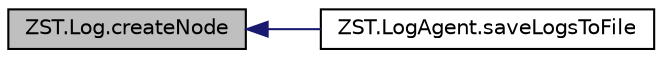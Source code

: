 digraph "ZST.Log.createNode"
{
  edge [fontname="Helvetica",fontsize="10",labelfontname="Helvetica",labelfontsize="10"];
  node [fontname="Helvetica",fontsize="10",shape=record];
  rankdir="LR";
  Node1 [label="ZST.Log.createNode",height=0.2,width=0.4,color="black", fillcolor="grey75", style="filled", fontcolor="black"];
  Node1 -> Node2 [dir="back",color="midnightblue",fontsize="10",style="solid"];
  Node2 [label="ZST.LogAgent.saveLogsToFile",height=0.2,width=0.4,color="black", fillcolor="white", style="filled",URL="$class_z_s_t_1_1_log_agent.html#a97f26bbd103d88b925de8255744b1d80",tooltip="zapis logów do pliku "];
}
